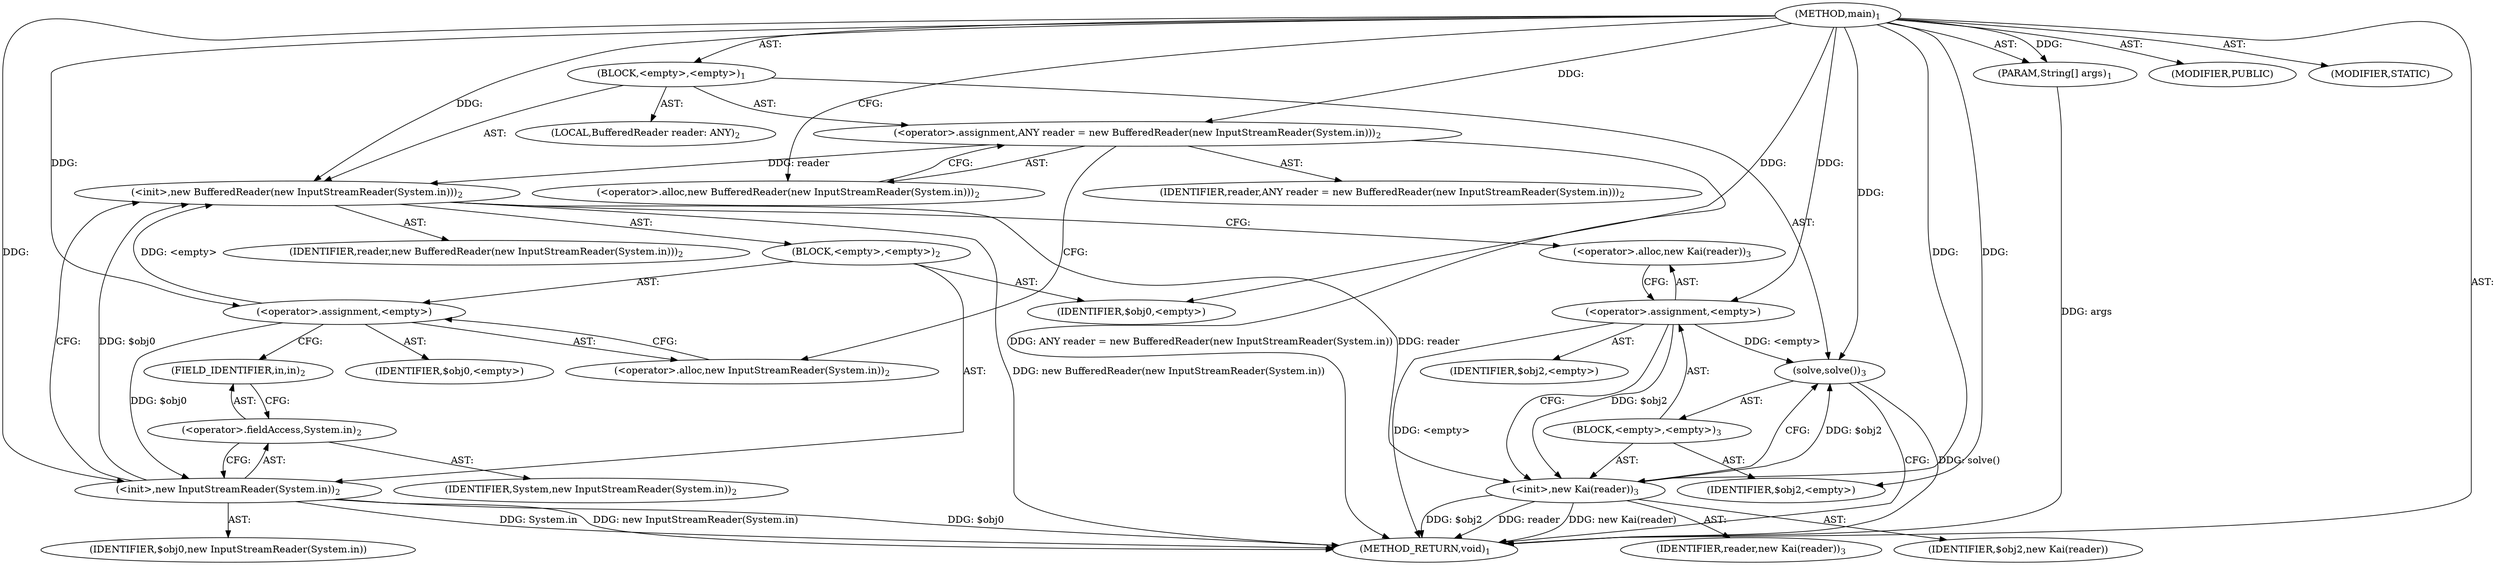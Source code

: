 digraph "main" {  
"19" [label = <(METHOD,main)<SUB>1</SUB>> ]
"20" [label = <(PARAM,String[] args)<SUB>1</SUB>> ]
"21" [label = <(BLOCK,&lt;empty&gt;,&lt;empty&gt;)<SUB>1</SUB>> ]
"4" [label = <(LOCAL,BufferedReader reader: ANY)<SUB>2</SUB>> ]
"22" [label = <(&lt;operator&gt;.assignment,ANY reader = new BufferedReader(new InputStreamReader(System.in)))<SUB>2</SUB>> ]
"23" [label = <(IDENTIFIER,reader,ANY reader = new BufferedReader(new InputStreamReader(System.in)))<SUB>2</SUB>> ]
"24" [label = <(&lt;operator&gt;.alloc,new BufferedReader(new InputStreamReader(System.in)))<SUB>2</SUB>> ]
"25" [label = <(&lt;init&gt;,new BufferedReader(new InputStreamReader(System.in)))<SUB>2</SUB>> ]
"3" [label = <(IDENTIFIER,reader,new BufferedReader(new InputStreamReader(System.in)))<SUB>2</SUB>> ]
"26" [label = <(BLOCK,&lt;empty&gt;,&lt;empty&gt;)<SUB>2</SUB>> ]
"27" [label = <(&lt;operator&gt;.assignment,&lt;empty&gt;)> ]
"28" [label = <(IDENTIFIER,$obj0,&lt;empty&gt;)> ]
"29" [label = <(&lt;operator&gt;.alloc,new InputStreamReader(System.in))<SUB>2</SUB>> ]
"30" [label = <(&lt;init&gt;,new InputStreamReader(System.in))<SUB>2</SUB>> ]
"31" [label = <(IDENTIFIER,$obj0,new InputStreamReader(System.in))> ]
"32" [label = <(&lt;operator&gt;.fieldAccess,System.in)<SUB>2</SUB>> ]
"33" [label = <(IDENTIFIER,System,new InputStreamReader(System.in))<SUB>2</SUB>> ]
"34" [label = <(FIELD_IDENTIFIER,in,in)<SUB>2</SUB>> ]
"35" [label = <(IDENTIFIER,$obj0,&lt;empty&gt;)> ]
"36" [label = <(solve,solve())<SUB>3</SUB>> ]
"37" [label = <(BLOCK,&lt;empty&gt;,&lt;empty&gt;)<SUB>3</SUB>> ]
"38" [label = <(&lt;operator&gt;.assignment,&lt;empty&gt;)> ]
"39" [label = <(IDENTIFIER,$obj2,&lt;empty&gt;)> ]
"40" [label = <(&lt;operator&gt;.alloc,new Kai(reader))<SUB>3</SUB>> ]
"41" [label = <(&lt;init&gt;,new Kai(reader))<SUB>3</SUB>> ]
"42" [label = <(IDENTIFIER,$obj2,new Kai(reader))> ]
"43" [label = <(IDENTIFIER,reader,new Kai(reader))<SUB>3</SUB>> ]
"44" [label = <(IDENTIFIER,$obj2,&lt;empty&gt;)> ]
"45" [label = <(MODIFIER,PUBLIC)> ]
"46" [label = <(MODIFIER,STATIC)> ]
"47" [label = <(METHOD_RETURN,void)<SUB>1</SUB>> ]
  "19" -> "20"  [ label = "AST: "] 
  "19" -> "21"  [ label = "AST: "] 
  "19" -> "45"  [ label = "AST: "] 
  "19" -> "46"  [ label = "AST: "] 
  "19" -> "47"  [ label = "AST: "] 
  "21" -> "4"  [ label = "AST: "] 
  "21" -> "22"  [ label = "AST: "] 
  "21" -> "25"  [ label = "AST: "] 
  "21" -> "36"  [ label = "AST: "] 
  "22" -> "23"  [ label = "AST: "] 
  "22" -> "24"  [ label = "AST: "] 
  "25" -> "3"  [ label = "AST: "] 
  "25" -> "26"  [ label = "AST: "] 
  "26" -> "27"  [ label = "AST: "] 
  "26" -> "30"  [ label = "AST: "] 
  "26" -> "35"  [ label = "AST: "] 
  "27" -> "28"  [ label = "AST: "] 
  "27" -> "29"  [ label = "AST: "] 
  "30" -> "31"  [ label = "AST: "] 
  "30" -> "32"  [ label = "AST: "] 
  "32" -> "33"  [ label = "AST: "] 
  "32" -> "34"  [ label = "AST: "] 
  "36" -> "37"  [ label = "AST: "] 
  "37" -> "38"  [ label = "AST: "] 
  "37" -> "41"  [ label = "AST: "] 
  "37" -> "44"  [ label = "AST: "] 
  "38" -> "39"  [ label = "AST: "] 
  "38" -> "40"  [ label = "AST: "] 
  "41" -> "42"  [ label = "AST: "] 
  "41" -> "43"  [ label = "AST: "] 
  "22" -> "29"  [ label = "CFG: "] 
  "25" -> "40"  [ label = "CFG: "] 
  "36" -> "47"  [ label = "CFG: "] 
  "24" -> "22"  [ label = "CFG: "] 
  "27" -> "34"  [ label = "CFG: "] 
  "30" -> "25"  [ label = "CFG: "] 
  "38" -> "41"  [ label = "CFG: "] 
  "41" -> "36"  [ label = "CFG: "] 
  "29" -> "27"  [ label = "CFG: "] 
  "32" -> "30"  [ label = "CFG: "] 
  "40" -> "38"  [ label = "CFG: "] 
  "34" -> "32"  [ label = "CFG: "] 
  "19" -> "24"  [ label = "CFG: "] 
  "20" -> "47"  [ label = "DDG: args"] 
  "22" -> "47"  [ label = "DDG: ANY reader = new BufferedReader(new InputStreamReader(System.in))"] 
  "30" -> "47"  [ label = "DDG: $obj0"] 
  "30" -> "47"  [ label = "DDG: System.in"] 
  "30" -> "47"  [ label = "DDG: new InputStreamReader(System.in)"] 
  "25" -> "47"  [ label = "DDG: new BufferedReader(new InputStreamReader(System.in))"] 
  "38" -> "47"  [ label = "DDG: &lt;empty&gt;"] 
  "41" -> "47"  [ label = "DDG: $obj2"] 
  "41" -> "47"  [ label = "DDG: reader"] 
  "41" -> "47"  [ label = "DDG: new Kai(reader)"] 
  "36" -> "47"  [ label = "DDG: solve()"] 
  "19" -> "20"  [ label = "DDG: "] 
  "19" -> "22"  [ label = "DDG: "] 
  "22" -> "25"  [ label = "DDG: reader"] 
  "19" -> "25"  [ label = "DDG: "] 
  "27" -> "25"  [ label = "DDG: &lt;empty&gt;"] 
  "30" -> "25"  [ label = "DDG: $obj0"] 
  "38" -> "36"  [ label = "DDG: &lt;empty&gt;"] 
  "41" -> "36"  [ label = "DDG: $obj2"] 
  "19" -> "36"  [ label = "DDG: "] 
  "19" -> "27"  [ label = "DDG: "] 
  "19" -> "35"  [ label = "DDG: "] 
  "19" -> "38"  [ label = "DDG: "] 
  "19" -> "44"  [ label = "DDG: "] 
  "27" -> "30"  [ label = "DDG: $obj0"] 
  "19" -> "30"  [ label = "DDG: "] 
  "38" -> "41"  [ label = "DDG: $obj2"] 
  "19" -> "41"  [ label = "DDG: "] 
  "25" -> "41"  [ label = "DDG: reader"] 
}
